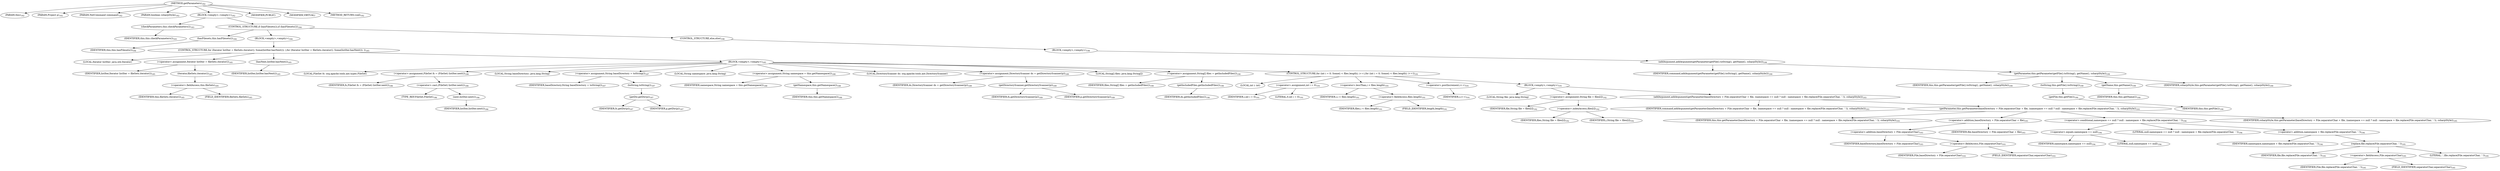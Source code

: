 digraph "getParameters" {  
"252" [label = <(METHOD,getParameters)<SUB>182</SUB>> ]
"18" [label = <(PARAM,this)<SUB>182</SUB>> ]
"253" [label = <(PARAM,Project p)<SUB>182</SUB>> ]
"254" [label = <(PARAM,NetCommand command)<SUB>182</SUB>> ]
"255" [label = <(PARAM,boolean csharpStyle)<SUB>182</SUB>> ]
"256" [label = <(BLOCK,&lt;empty&gt;,&lt;empty&gt;)<SUB>182</SUB>> ]
"257" [label = <(checkParameters,this.checkParameters())<SUB>183</SUB>> ]
"17" [label = <(IDENTIFIER,this,this.checkParameters())<SUB>183</SUB>> ]
"258" [label = <(CONTROL_STRUCTURE,if (hasFilesets()),if (hasFilesets()))<SUB>184</SUB>> ]
"259" [label = <(hasFilesets,this.hasFilesets())<SUB>184</SUB>> ]
"19" [label = <(IDENTIFIER,this,this.hasFilesets())<SUB>184</SUB>> ]
"260" [label = <(BLOCK,&lt;empty&gt;,&lt;empty&gt;)<SUB>184</SUB>> ]
"261" [label = <(CONTROL_STRUCTURE,for (Iterator listIter = fileSets.iterator(); Some(listIter.hasNext()); ),for (Iterator listIter = fileSets.iterator(); Some(listIter.hasNext()); ))<SUB>185</SUB>> ]
"262" [label = <(LOCAL,Iterator listIter: java.util.Iterator)> ]
"263" [label = <(&lt;operator&gt;.assignment,Iterator listIter = fileSets.iterator())<SUB>185</SUB>> ]
"264" [label = <(IDENTIFIER,listIter,Iterator listIter = fileSets.iterator())<SUB>185</SUB>> ]
"265" [label = <(iterator,fileSets.iterator())<SUB>185</SUB>> ]
"266" [label = <(&lt;operator&gt;.fieldAccess,this.fileSets)<SUB>185</SUB>> ]
"267" [label = <(IDENTIFIER,this,fileSets.iterator())<SUB>185</SUB>> ]
"268" [label = <(FIELD_IDENTIFIER,fileSets,fileSets)<SUB>185</SUB>> ]
"269" [label = <(hasNext,listIter.hasNext())<SUB>185</SUB>> ]
"270" [label = <(IDENTIFIER,listIter,listIter.hasNext())<SUB>185</SUB>> ]
"271" [label = <(BLOCK,&lt;empty&gt;,&lt;empty&gt;)<SUB>185</SUB>> ]
"272" [label = <(LOCAL,FileSet fs: org.apache.tools.ant.types.FileSet)> ]
"273" [label = <(&lt;operator&gt;.assignment,FileSet fs = (FileSet) listIter.next())<SUB>186</SUB>> ]
"274" [label = <(IDENTIFIER,fs,FileSet fs = (FileSet) listIter.next())<SUB>186</SUB>> ]
"275" [label = <(&lt;operator&gt;.cast,(FileSet) listIter.next())<SUB>186</SUB>> ]
"276" [label = <(TYPE_REF,FileSet,FileSet)<SUB>186</SUB>> ]
"277" [label = <(next,listIter.next())<SUB>186</SUB>> ]
"278" [label = <(IDENTIFIER,listIter,listIter.next())<SUB>186</SUB>> ]
"279" [label = <(LOCAL,String baseDirectory: java.lang.String)> ]
"280" [label = <(&lt;operator&gt;.assignment,String baseDirectory = toString())<SUB>187</SUB>> ]
"281" [label = <(IDENTIFIER,baseDirectory,String baseDirectory = toString())<SUB>187</SUB>> ]
"282" [label = <(toString,toString())<SUB>187</SUB>> ]
"283" [label = <(getDir,getDir(p))<SUB>187</SUB>> ]
"284" [label = <(IDENTIFIER,fs,getDir(p))<SUB>187</SUB>> ]
"285" [label = <(IDENTIFIER,p,getDir(p))<SUB>187</SUB>> ]
"286" [label = <(LOCAL,String namespace: java.lang.String)> ]
"287" [label = <(&lt;operator&gt;.assignment,String namespace = this.getNamespace())<SUB>188</SUB>> ]
"288" [label = <(IDENTIFIER,namespace,String namespace = this.getNamespace())<SUB>188</SUB>> ]
"289" [label = <(getNamespace,this.getNamespace())<SUB>188</SUB>> ]
"20" [label = <(IDENTIFIER,this,this.getNamespace())<SUB>188</SUB>> ]
"290" [label = <(LOCAL,DirectoryScanner ds: org.apache.tools.ant.DirectoryScanner)> ]
"291" [label = <(&lt;operator&gt;.assignment,DirectoryScanner ds = getDirectoryScanner(p))<SUB>189</SUB>> ]
"292" [label = <(IDENTIFIER,ds,DirectoryScanner ds = getDirectoryScanner(p))<SUB>189</SUB>> ]
"293" [label = <(getDirectoryScanner,getDirectoryScanner(p))<SUB>189</SUB>> ]
"294" [label = <(IDENTIFIER,fs,getDirectoryScanner(p))<SUB>189</SUB>> ]
"295" [label = <(IDENTIFIER,p,getDirectoryScanner(p))<SUB>189</SUB>> ]
"296" [label = <(LOCAL,String[] files: java.lang.String[])> ]
"297" [label = <(&lt;operator&gt;.assignment,String[] files = getIncludedFiles())<SUB>190</SUB>> ]
"298" [label = <(IDENTIFIER,files,String[] files = getIncludedFiles())<SUB>190</SUB>> ]
"299" [label = <(getIncludedFiles,getIncludedFiles())<SUB>190</SUB>> ]
"300" [label = <(IDENTIFIER,ds,getIncludedFiles())<SUB>190</SUB>> ]
"301" [label = <(CONTROL_STRUCTURE,for (int i = 0; Some(i &lt; files.length); i++),for (int i = 0; Some(i &lt; files.length); i++))<SUB>191</SUB>> ]
"302" [label = <(LOCAL,int i: int)> ]
"303" [label = <(&lt;operator&gt;.assignment,int i = 0)<SUB>191</SUB>> ]
"304" [label = <(IDENTIFIER,i,int i = 0)<SUB>191</SUB>> ]
"305" [label = <(LITERAL,0,int i = 0)<SUB>191</SUB>> ]
"306" [label = <(&lt;operator&gt;.lessThan,i &lt; files.length)<SUB>191</SUB>> ]
"307" [label = <(IDENTIFIER,i,i &lt; files.length)<SUB>191</SUB>> ]
"308" [label = <(&lt;operator&gt;.fieldAccess,files.length)<SUB>191</SUB>> ]
"309" [label = <(IDENTIFIER,files,i &lt; files.length)<SUB>191</SUB>> ]
"310" [label = <(FIELD_IDENTIFIER,length,length)<SUB>191</SUB>> ]
"311" [label = <(&lt;operator&gt;.postIncrement,i++)<SUB>191</SUB>> ]
"312" [label = <(IDENTIFIER,i,i++)<SUB>191</SUB>> ]
"313" [label = <(BLOCK,&lt;empty&gt;,&lt;empty&gt;)<SUB>191</SUB>> ]
"314" [label = <(LOCAL,String file: java.lang.String)> ]
"315" [label = <(&lt;operator&gt;.assignment,String file = files[i])<SUB>192</SUB>> ]
"316" [label = <(IDENTIFIER,file,String file = files[i])<SUB>192</SUB>> ]
"317" [label = <(&lt;operator&gt;.indexAccess,files[i])<SUB>192</SUB>> ]
"318" [label = <(IDENTIFIER,files,String file = files[i])<SUB>192</SUB>> ]
"319" [label = <(IDENTIFIER,i,String file = files[i])<SUB>192</SUB>> ]
"320" [label = <(addArgument,addArgument(getParameter(baseDirectory + File.separatorChar + file, (namespace == null ? null : namespace + file.replace(File.separatorChar, '.')), csharpStyle)))<SUB>193</SUB>> ]
"321" [label = <(IDENTIFIER,command,addArgument(getParameter(baseDirectory + File.separatorChar + file, (namespace == null ? null : namespace + file.replace(File.separatorChar, '.')), csharpStyle)))<SUB>193</SUB>> ]
"322" [label = <(getParameter,this.getParameter(baseDirectory + File.separatorChar + file, (namespace == null ? null : namespace + file.replace(File.separatorChar, '.')), csharpStyle))<SUB>193</SUB>> ]
"21" [label = <(IDENTIFIER,this,this.getParameter(baseDirectory + File.separatorChar + file, (namespace == null ? null : namespace + file.replace(File.separatorChar, '.')), csharpStyle))<SUB>193</SUB>> ]
"323" [label = <(&lt;operator&gt;.addition,baseDirectory + File.separatorChar + file)<SUB>193</SUB>> ]
"324" [label = <(&lt;operator&gt;.addition,baseDirectory + File.separatorChar)<SUB>193</SUB>> ]
"325" [label = <(IDENTIFIER,baseDirectory,baseDirectory + File.separatorChar)<SUB>193</SUB>> ]
"326" [label = <(&lt;operator&gt;.fieldAccess,File.separatorChar)<SUB>193</SUB>> ]
"327" [label = <(IDENTIFIER,File,baseDirectory + File.separatorChar)<SUB>193</SUB>> ]
"328" [label = <(FIELD_IDENTIFIER,separatorChar,separatorChar)<SUB>193</SUB>> ]
"329" [label = <(IDENTIFIER,file,baseDirectory + File.separatorChar + file)<SUB>193</SUB>> ]
"330" [label = <(&lt;operator&gt;.conditional,namespace == null ? null : namespace + file.replace(File.separatorChar, '.'))<SUB>194</SUB>> ]
"331" [label = <(&lt;operator&gt;.equals,namespace == null)<SUB>194</SUB>> ]
"332" [label = <(IDENTIFIER,namespace,namespace == null)<SUB>194</SUB>> ]
"333" [label = <(LITERAL,null,namespace == null)<SUB>194</SUB>> ]
"334" [label = <(LITERAL,null,namespace == null ? null : namespace + file.replace(File.separatorChar, '.'))<SUB>194</SUB>> ]
"335" [label = <(&lt;operator&gt;.addition,namespace + file.replace(File.separatorChar, '.'))<SUB>194</SUB>> ]
"336" [label = <(IDENTIFIER,namespace,namespace + file.replace(File.separatorChar, '.'))<SUB>194</SUB>> ]
"337" [label = <(replace,file.replace(File.separatorChar, '.'))<SUB>195</SUB>> ]
"338" [label = <(IDENTIFIER,file,file.replace(File.separatorChar, '.'))<SUB>195</SUB>> ]
"339" [label = <(&lt;operator&gt;.fieldAccess,File.separatorChar)<SUB>195</SUB>> ]
"340" [label = <(IDENTIFIER,File,file.replace(File.separatorChar, '.'))<SUB>195</SUB>> ]
"341" [label = <(FIELD_IDENTIFIER,separatorChar,separatorChar)<SUB>195</SUB>> ]
"342" [label = <(LITERAL,'.',file.replace(File.separatorChar, '.'))<SUB>195</SUB>> ]
"343" [label = <(IDENTIFIER,csharpStyle,this.getParameter(baseDirectory + File.separatorChar + file, (namespace == null ? null : namespace + file.replace(File.separatorChar, '.')), csharpStyle))<SUB>195</SUB>> ]
"344" [label = <(CONTROL_STRUCTURE,else,else)<SUB>198</SUB>> ]
"345" [label = <(BLOCK,&lt;empty&gt;,&lt;empty&gt;)<SUB>198</SUB>> ]
"346" [label = <(addArgument,addArgument(getParameter(getFile().toString(), getName(), csharpStyle)))<SUB>199</SUB>> ]
"347" [label = <(IDENTIFIER,command,addArgument(getParameter(getFile().toString(), getName(), csharpStyle)))<SUB>199</SUB>> ]
"348" [label = <(getParameter,this.getParameter(getFile().toString(), getName(), csharpStyle))<SUB>199</SUB>> ]
"24" [label = <(IDENTIFIER,this,this.getParameter(getFile().toString(), getName(), csharpStyle))<SUB>199</SUB>> ]
"349" [label = <(toString,this.getFile().toString())<SUB>199</SUB>> ]
"350" [label = <(getFile,this.getFile())<SUB>199</SUB>> ]
"22" [label = <(IDENTIFIER,this,this.getFile())<SUB>199</SUB>> ]
"351" [label = <(getName,this.getName())<SUB>199</SUB>> ]
"23" [label = <(IDENTIFIER,this,this.getName())<SUB>199</SUB>> ]
"352" [label = <(IDENTIFIER,csharpStyle,this.getParameter(getFile().toString(), getName(), csharpStyle))<SUB>199</SUB>> ]
"353" [label = <(MODIFIER,PUBLIC)> ]
"354" [label = <(MODIFIER,VIRTUAL)> ]
"355" [label = <(METHOD_RETURN,void)<SUB>182</SUB>> ]
  "252" -> "18" 
  "252" -> "253" 
  "252" -> "254" 
  "252" -> "255" 
  "252" -> "256" 
  "252" -> "353" 
  "252" -> "354" 
  "252" -> "355" 
  "256" -> "257" 
  "256" -> "258" 
  "257" -> "17" 
  "258" -> "259" 
  "258" -> "260" 
  "258" -> "344" 
  "259" -> "19" 
  "260" -> "261" 
  "261" -> "262" 
  "261" -> "263" 
  "261" -> "269" 
  "261" -> "271" 
  "263" -> "264" 
  "263" -> "265" 
  "265" -> "266" 
  "266" -> "267" 
  "266" -> "268" 
  "269" -> "270" 
  "271" -> "272" 
  "271" -> "273" 
  "271" -> "279" 
  "271" -> "280" 
  "271" -> "286" 
  "271" -> "287" 
  "271" -> "290" 
  "271" -> "291" 
  "271" -> "296" 
  "271" -> "297" 
  "271" -> "301" 
  "273" -> "274" 
  "273" -> "275" 
  "275" -> "276" 
  "275" -> "277" 
  "277" -> "278" 
  "280" -> "281" 
  "280" -> "282" 
  "282" -> "283" 
  "283" -> "284" 
  "283" -> "285" 
  "287" -> "288" 
  "287" -> "289" 
  "289" -> "20" 
  "291" -> "292" 
  "291" -> "293" 
  "293" -> "294" 
  "293" -> "295" 
  "297" -> "298" 
  "297" -> "299" 
  "299" -> "300" 
  "301" -> "302" 
  "301" -> "303" 
  "301" -> "306" 
  "301" -> "311" 
  "301" -> "313" 
  "303" -> "304" 
  "303" -> "305" 
  "306" -> "307" 
  "306" -> "308" 
  "308" -> "309" 
  "308" -> "310" 
  "311" -> "312" 
  "313" -> "314" 
  "313" -> "315" 
  "313" -> "320" 
  "315" -> "316" 
  "315" -> "317" 
  "317" -> "318" 
  "317" -> "319" 
  "320" -> "321" 
  "320" -> "322" 
  "322" -> "21" 
  "322" -> "323" 
  "322" -> "330" 
  "322" -> "343" 
  "323" -> "324" 
  "323" -> "329" 
  "324" -> "325" 
  "324" -> "326" 
  "326" -> "327" 
  "326" -> "328" 
  "330" -> "331" 
  "330" -> "334" 
  "330" -> "335" 
  "331" -> "332" 
  "331" -> "333" 
  "335" -> "336" 
  "335" -> "337" 
  "337" -> "338" 
  "337" -> "339" 
  "337" -> "342" 
  "339" -> "340" 
  "339" -> "341" 
  "344" -> "345" 
  "345" -> "346" 
  "346" -> "347" 
  "346" -> "348" 
  "348" -> "24" 
  "348" -> "349" 
  "348" -> "351" 
  "348" -> "352" 
  "349" -> "350" 
  "350" -> "22" 
  "351" -> "23" 
}
